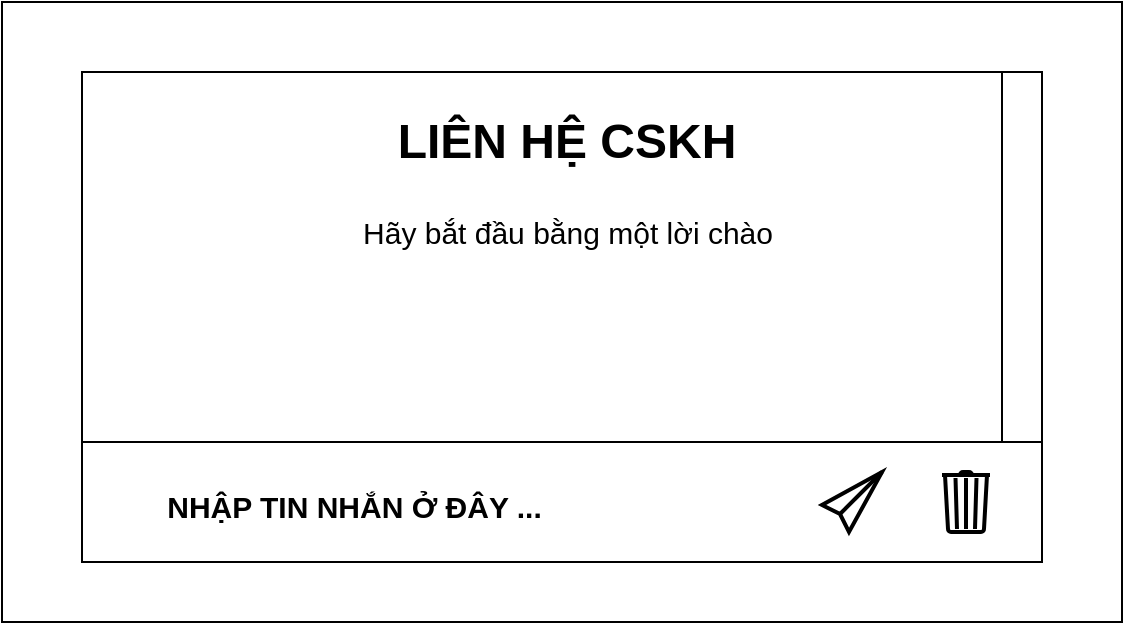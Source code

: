 <mxfile version="21.4.0" type="device">
  <diagram name="Page-1" id="sl60tot-cfiaRbylI1Li">
    <mxGraphModel dx="1036" dy="606" grid="1" gridSize="10" guides="1" tooltips="1" connect="1" arrows="1" fold="1" page="1" pageScale="1" pageWidth="850" pageHeight="1100" math="0" shadow="0">
      <root>
        <mxCell id="0" />
        <mxCell id="1" parent="0" />
        <mxCell id="sKrpmMFDSdfUeh30Tr3f-1" value="" style="rounded=0;whiteSpace=wrap;html=1;fillColor=none;" parent="1" vertex="1">
          <mxGeometry x="120" y="80" width="560" height="310" as="geometry" />
        </mxCell>
        <mxCell id="sKrpmMFDSdfUeh30Tr3f-3" value="&lt;font style=&quot;font-size: 24px;&quot;&gt;&lt;b style=&quot;font-size: 24px;&quot;&gt;LIÊN HỆ CSKH&lt;/b&gt;&lt;/font&gt;" style="text;html=1;fillColor=none;align=center;verticalAlign=middle;whiteSpace=wrap;rounded=0;fontSize=24;" parent="1" vertex="1">
          <mxGeometry x="260" y="120" width="285" height="60" as="geometry" />
        </mxCell>
        <mxCell id="sKrpmMFDSdfUeh30Tr3f-19" value="" style="rounded=0;whiteSpace=wrap;html=1;fillColor=none;" parent="1" vertex="1">
          <mxGeometry x="160" y="115" width="480" height="185" as="geometry" />
        </mxCell>
        <mxCell id="sKrpmMFDSdfUeh30Tr3f-21" value="" style="rounded=0;whiteSpace=wrap;html=1;align=left;fillColor=none;" parent="1" vertex="1">
          <mxGeometry x="160" y="300" width="480" height="60" as="geometry" />
        </mxCell>
        <mxCell id="sKrpmMFDSdfUeh30Tr3f-23" value="" style="html=1;verticalLabelPosition=bottom;align=center;labelBackgroundColor=#ffffff;verticalAlign=top;strokeWidth=2;shadow=0;dashed=0;shape=mxgraph.ios7.icons.trashcan;fillColor=none;" parent="1" vertex="1">
          <mxGeometry x="590" y="315" width="24" height="30" as="geometry" />
        </mxCell>
        <mxCell id="sKrpmMFDSdfUeh30Tr3f-24" value="" style="html=1;verticalLabelPosition=bottom;align=center;labelBackgroundColor=#ffffff;verticalAlign=top;strokeWidth=2;shadow=0;dashed=0;shape=mxgraph.ios7.icons.pointer;fillColor=none;" parent="1" vertex="1">
          <mxGeometry x="530" y="315" width="30" height="30" as="geometry" />
        </mxCell>
        <mxCell id="sKrpmMFDSdfUeh30Tr3f-25" value="&#xa;&lt;b style=&quot;border-color: var(--border-color); color: rgb(0, 0, 0); font-family: Helvetica; font-size: 12px; font-style: normal; font-variant-ligatures: normal; font-variant-caps: normal; letter-spacing: normal; orphans: 2; text-align: left; text-indent: 0px; text-transform: none; widows: 2; word-spacing: 0px; -webkit-text-stroke-width: 0px; text-decoration-thickness: initial; text-decoration-style: initial; text-decoration-color: initial;&quot;&gt;&lt;font style=&quot;border-color: var(--border-color); font-size: 15px;&quot;&gt;&amp;nbsp; &amp;nbsp;NHẬP TIN NHẮN Ở ĐÂY ...&lt;/font&gt;&lt;/b&gt;&#xa;&#xa;" style="text;html=1;fillColor=none;align=center;verticalAlign=middle;whiteSpace=wrap;rounded=0;labelBackgroundColor=none;" parent="1" vertex="1">
          <mxGeometry x="175" y="320" width="230" height="40" as="geometry" />
        </mxCell>
        <mxCell id="sKrpmMFDSdfUeh30Tr3f-26" value="" style="rounded=0;whiteSpace=wrap;html=1;fillColor=none;" parent="1" vertex="1">
          <mxGeometry x="620" y="115" width="20" height="185" as="geometry" />
        </mxCell>
        <mxCell id="sKrpmMFDSdfUeh30Tr3f-27" value="Hãy bắt đầu bằng một lời chào" style="text;html=1;fillColor=none;align=center;verticalAlign=middle;whiteSpace=wrap;rounded=0;fontSize=15;" parent="1" vertex="1">
          <mxGeometry x="297.5" y="180" width="210" height="30" as="geometry" />
        </mxCell>
      </root>
    </mxGraphModel>
  </diagram>
</mxfile>
